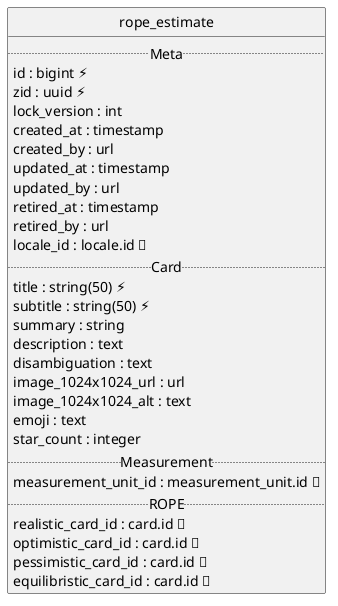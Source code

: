 @startuml uml
skinparam monochrome true
skinparam linetype ortho
hide circle

entity rope_estimate {
  .. Meta ..
  id : bigint ⚡
  zid : uuid ⚡
  lock_version : int
  created_at : timestamp
  created_by : url
  updated_at : timestamp
  updated_by : url
  retired_at : timestamp
  retired_by : url
  locale_id : locale.id 🔑
  .. Card ..
  title : string(50) ⚡
  subtitle : string(50) ⚡
  summary : string
  description : text
  disambiguation : text
  image_1024x1024_url : url
  image_1024x1024_alt : text
  emoji : text
  star_count : integer
  .. Measurement ..
  measurement_unit_id : measurement_unit.id 🔑
  .. ROPE ..
  realistic_card_id : card.id 🔑
  optimistic_card_id : card.id 🔑
  pessimistic_card_id : card.id 🔑
  equilibristic_card_id : card.id 🔑
}

@enduml

